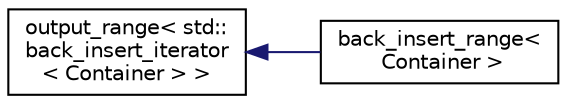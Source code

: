 digraph "Graphical Class Hierarchy"
{
  edge [fontname="Helvetica",fontsize="10",labelfontname="Helvetica",labelfontsize="10"];
  node [fontname="Helvetica",fontsize="10",shape=record];
  rankdir="LR";
  Node1 [label="output_range\< std::\lback_insert_iterator\l\< Container \> \>",height=0.2,width=0.4,color="black", fillcolor="white", style="filled",URL="$classoutput__range.html"];
  Node1 -> Node2 [dir="back",color="midnightblue",fontsize="10",style="solid",fontname="Helvetica"];
  Node2 [label="back_insert_range\<\l Container \>",height=0.2,width=0.4,color="black", fillcolor="white", style="filled",URL="$classback__insert__range.html"];
}
